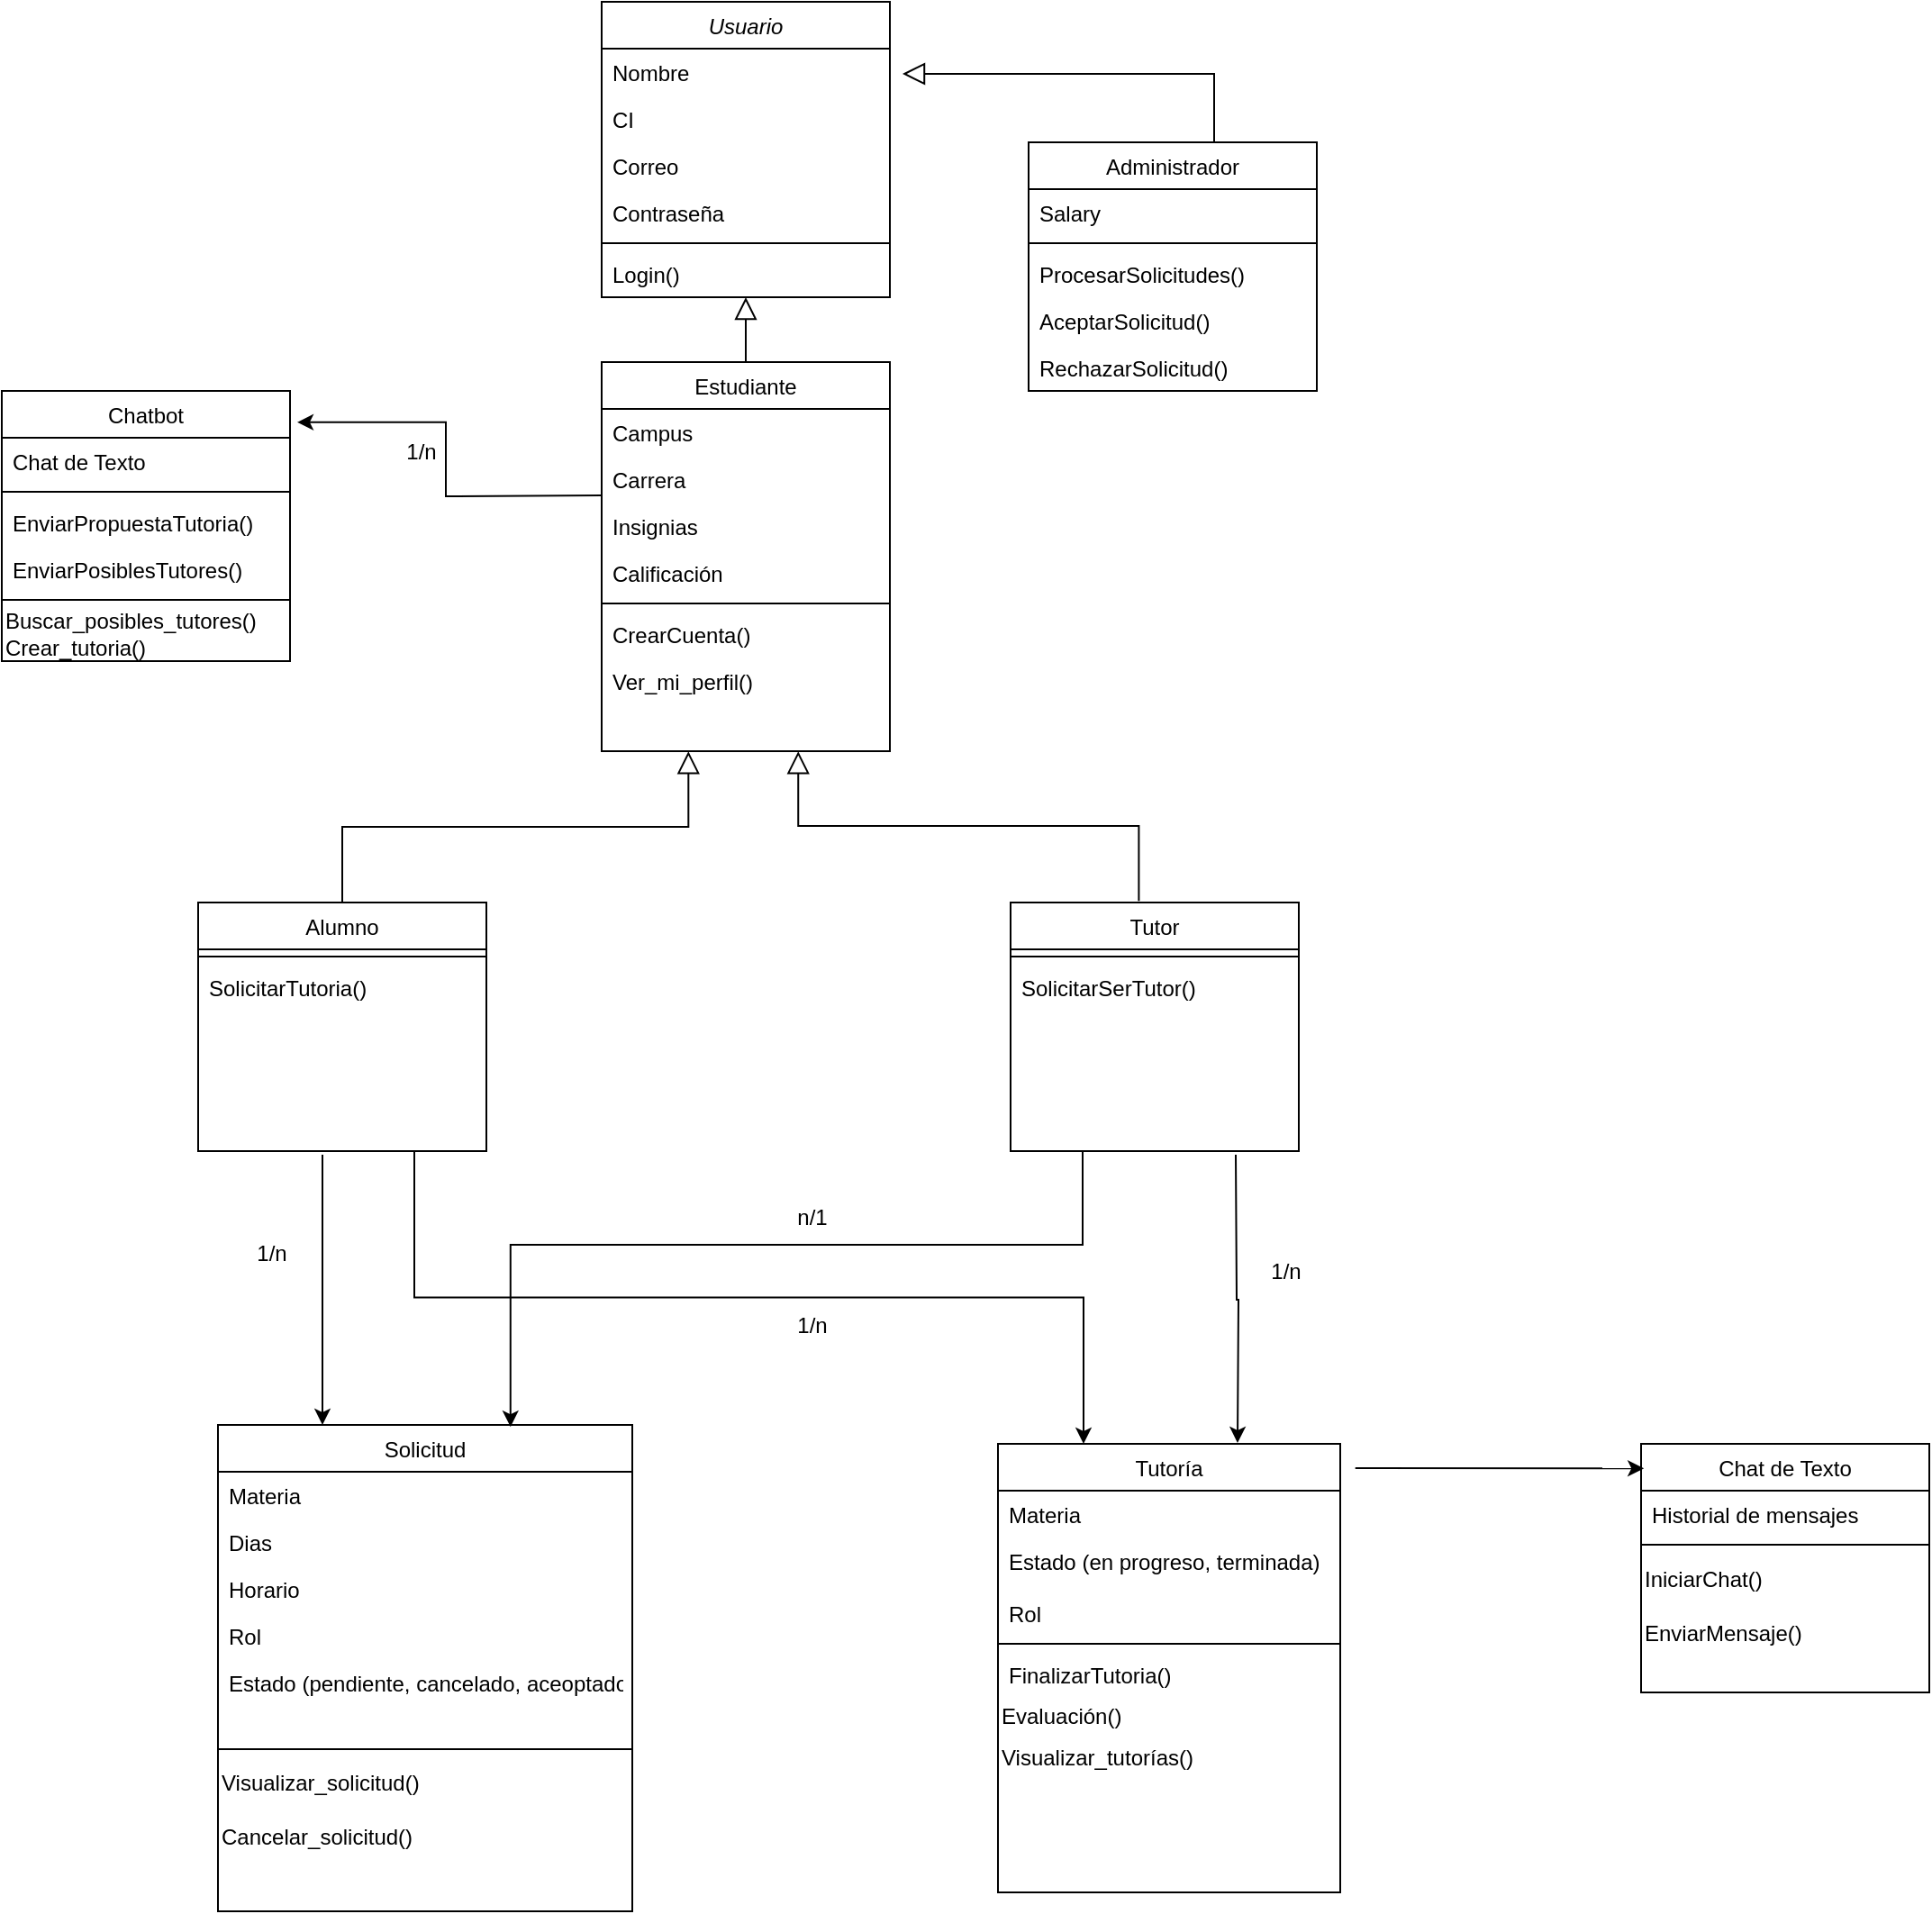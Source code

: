 <mxfile version="22.0.4" type="github">
  <diagram id="C5RBs43oDa-KdzZeNtuy" name="Page-1">
    <mxGraphModel dx="2442" dy="883" grid="0" gridSize="10" guides="1" tooltips="1" connect="1" arrows="1" fold="1" page="1" pageScale="1" pageWidth="827" pageHeight="1169" math="0" shadow="0">
      <root>
        <mxCell id="WIyWlLk6GJQsqaUBKTNV-0" />
        <mxCell id="WIyWlLk6GJQsqaUBKTNV-1" parent="WIyWlLk6GJQsqaUBKTNV-0" />
        <mxCell id="LoxbZ-BBBxb4CLW1c9WT-0" value="Usuario" style="swimlane;fontStyle=2;align=center;verticalAlign=top;childLayout=stackLayout;horizontal=1;startSize=26;horizontalStack=0;resizeParent=1;resizeLast=0;collapsible=1;marginBottom=0;rounded=0;shadow=0;strokeWidth=1;" parent="WIyWlLk6GJQsqaUBKTNV-1" vertex="1">
          <mxGeometry x="-197" width="160" height="164" as="geometry">
            <mxRectangle x="230" y="140" width="160" height="26" as="alternateBounds" />
          </mxGeometry>
        </mxCell>
        <mxCell id="LoxbZ-BBBxb4CLW1c9WT-1" value="Nombre" style="text;align=left;verticalAlign=top;spacingLeft=4;spacingRight=4;overflow=hidden;rotatable=0;points=[[0,0.5],[1,0.5]];portConstraint=eastwest;" parent="LoxbZ-BBBxb4CLW1c9WT-0" vertex="1">
          <mxGeometry y="26" width="160" height="26" as="geometry" />
        </mxCell>
        <mxCell id="LoxbZ-BBBxb4CLW1c9WT-2" value="CI" style="text;align=left;verticalAlign=top;spacingLeft=4;spacingRight=4;overflow=hidden;rotatable=0;points=[[0,0.5],[1,0.5]];portConstraint=eastwest;rounded=0;shadow=0;html=0;" parent="LoxbZ-BBBxb4CLW1c9WT-0" vertex="1">
          <mxGeometry y="52" width="160" height="26" as="geometry" />
        </mxCell>
        <mxCell id="LoxbZ-BBBxb4CLW1c9WT-3" value="Correo" style="text;align=left;verticalAlign=top;spacingLeft=4;spacingRight=4;overflow=hidden;rotatable=0;points=[[0,0.5],[1,0.5]];portConstraint=eastwest;rounded=0;shadow=0;html=0;" parent="LoxbZ-BBBxb4CLW1c9WT-0" vertex="1">
          <mxGeometry y="78" width="160" height="26" as="geometry" />
        </mxCell>
        <mxCell id="LoxbZ-BBBxb4CLW1c9WT-4" value="Contraseña" style="text;align=left;verticalAlign=top;spacingLeft=4;spacingRight=4;overflow=hidden;rotatable=0;points=[[0,0.5],[1,0.5]];portConstraint=eastwest;rounded=0;shadow=0;html=0;" parent="LoxbZ-BBBxb4CLW1c9WT-0" vertex="1">
          <mxGeometry y="104" width="160" height="26" as="geometry" />
        </mxCell>
        <mxCell id="LoxbZ-BBBxb4CLW1c9WT-5" value="" style="line;html=1;strokeWidth=1;align=left;verticalAlign=middle;spacingTop=-1;spacingLeft=3;spacingRight=3;rotatable=0;labelPosition=right;points=[];portConstraint=eastwest;" parent="LoxbZ-BBBxb4CLW1c9WT-0" vertex="1">
          <mxGeometry y="130" width="160" height="8" as="geometry" />
        </mxCell>
        <mxCell id="LoxbZ-BBBxb4CLW1c9WT-6" value="Login()" style="text;align=left;verticalAlign=top;spacingLeft=4;spacingRight=4;overflow=hidden;rotatable=0;points=[[0,0.5],[1,0.5]];portConstraint=eastwest;rounded=0;shadow=0;html=0;" parent="LoxbZ-BBBxb4CLW1c9WT-0" vertex="1">
          <mxGeometry y="138" width="160" height="26" as="geometry" />
        </mxCell>
        <mxCell id="LoxbZ-BBBxb4CLW1c9WT-7" value="Estudiante" style="swimlane;fontStyle=0;align=center;verticalAlign=top;childLayout=stackLayout;horizontal=1;startSize=26;horizontalStack=0;resizeParent=1;resizeLast=0;collapsible=1;marginBottom=0;rounded=0;shadow=0;strokeWidth=1;" parent="WIyWlLk6GJQsqaUBKTNV-1" vertex="1">
          <mxGeometry x="-197" y="200" width="160" height="216" as="geometry">
            <mxRectangle x="130" y="380" width="160" height="26" as="alternateBounds" />
          </mxGeometry>
        </mxCell>
        <mxCell id="LoxbZ-BBBxb4CLW1c9WT-8" value="Campus" style="text;align=left;verticalAlign=top;spacingLeft=4;spacingRight=4;overflow=hidden;rotatable=0;points=[[0,0.5],[1,0.5]];portConstraint=eastwest;" parent="LoxbZ-BBBxb4CLW1c9WT-7" vertex="1">
          <mxGeometry y="26" width="160" height="26" as="geometry" />
        </mxCell>
        <mxCell id="LoxbZ-BBBxb4CLW1c9WT-9" value="Carrera" style="text;align=left;verticalAlign=top;spacingLeft=4;spacingRight=4;overflow=hidden;rotatable=0;points=[[0,0.5],[1,0.5]];portConstraint=eastwest;rounded=0;shadow=0;html=0;" parent="LoxbZ-BBBxb4CLW1c9WT-7" vertex="1">
          <mxGeometry y="52" width="160" height="26" as="geometry" />
        </mxCell>
        <mxCell id="LoxbZ-BBBxb4CLW1c9WT-10" value="Insignias" style="text;align=left;verticalAlign=top;spacingLeft=4;spacingRight=4;overflow=hidden;rotatable=0;points=[[0,0.5],[1,0.5]];portConstraint=eastwest;rounded=0;shadow=0;html=0;" parent="LoxbZ-BBBxb4CLW1c9WT-7" vertex="1">
          <mxGeometry y="78" width="160" height="26" as="geometry" />
        </mxCell>
        <mxCell id="LoxbZ-BBBxb4CLW1c9WT-11" value="Calificación" style="text;align=left;verticalAlign=top;spacingLeft=4;spacingRight=4;overflow=hidden;rotatable=0;points=[[0,0.5],[1,0.5]];portConstraint=eastwest;rounded=0;shadow=0;html=0;" parent="LoxbZ-BBBxb4CLW1c9WT-7" vertex="1">
          <mxGeometry y="104" width="160" height="26" as="geometry" />
        </mxCell>
        <mxCell id="LoxbZ-BBBxb4CLW1c9WT-12" value="" style="line;html=1;strokeWidth=1;align=left;verticalAlign=middle;spacingTop=-1;spacingLeft=3;spacingRight=3;rotatable=0;labelPosition=right;points=[];portConstraint=eastwest;" parent="LoxbZ-BBBxb4CLW1c9WT-7" vertex="1">
          <mxGeometry y="130" width="160" height="8" as="geometry" />
        </mxCell>
        <mxCell id="LoxbZ-BBBxb4CLW1c9WT-13" value="CrearCuenta()" style="text;align=left;verticalAlign=top;spacingLeft=4;spacingRight=4;overflow=hidden;rotatable=0;points=[[0,0.5],[1,0.5]];portConstraint=eastwest;rounded=0;shadow=0;html=0;" parent="LoxbZ-BBBxb4CLW1c9WT-7" vertex="1">
          <mxGeometry y="138" width="160" height="26" as="geometry" />
        </mxCell>
        <mxCell id="LoxbZ-BBBxb4CLW1c9WT-14" value="Ver_mi_perfil()" style="text;align=left;verticalAlign=top;spacingLeft=4;spacingRight=4;overflow=hidden;rotatable=0;points=[[0,0.5],[1,0.5]];portConstraint=eastwest;rounded=0;shadow=0;html=0;" parent="LoxbZ-BBBxb4CLW1c9WT-7" vertex="1">
          <mxGeometry y="164" width="160" height="26" as="geometry" />
        </mxCell>
        <mxCell id="LoxbZ-BBBxb4CLW1c9WT-16" value="" style="endArrow=block;endSize=10;endFill=0;shadow=0;strokeWidth=1;rounded=0;edgeStyle=elbowEdgeStyle;elbow=vertical;exitX=0.5;exitY=0;exitDx=0;exitDy=0;" parent="WIyWlLk6GJQsqaUBKTNV-1" source="LoxbZ-BBBxb4CLW1c9WT-7" target="LoxbZ-BBBxb4CLW1c9WT-6" edge="1">
          <mxGeometry width="160" relative="1" as="geometry">
            <mxPoint x="-277" y="340" as="sourcePoint" />
            <mxPoint x="-207" y="148" as="targetPoint" />
          </mxGeometry>
        </mxCell>
        <mxCell id="LoxbZ-BBBxb4CLW1c9WT-17" value="Administrador" style="swimlane;fontStyle=0;align=center;verticalAlign=top;childLayout=stackLayout;horizontal=1;startSize=26;horizontalStack=0;resizeParent=1;resizeLast=0;collapsible=1;marginBottom=0;rounded=0;shadow=0;strokeWidth=1;" parent="WIyWlLk6GJQsqaUBKTNV-1" vertex="1">
          <mxGeometry x="40" y="78" width="160" height="138" as="geometry">
            <mxRectangle x="340" y="380" width="170" height="26" as="alternateBounds" />
          </mxGeometry>
        </mxCell>
        <mxCell id="LoxbZ-BBBxb4CLW1c9WT-18" value="Salary" style="text;align=left;verticalAlign=top;spacingLeft=4;spacingRight=4;overflow=hidden;rotatable=0;points=[[0,0.5],[1,0.5]];portConstraint=eastwest;" parent="LoxbZ-BBBxb4CLW1c9WT-17" vertex="1">
          <mxGeometry y="26" width="160" height="26" as="geometry" />
        </mxCell>
        <mxCell id="LoxbZ-BBBxb4CLW1c9WT-19" value="" style="line;html=1;strokeWidth=1;align=left;verticalAlign=middle;spacingTop=-1;spacingLeft=3;spacingRight=3;rotatable=0;labelPosition=right;points=[];portConstraint=eastwest;" parent="LoxbZ-BBBxb4CLW1c9WT-17" vertex="1">
          <mxGeometry y="52" width="160" height="8" as="geometry" />
        </mxCell>
        <mxCell id="LoxbZ-BBBxb4CLW1c9WT-20" value="ProcesarSolicitudes()" style="text;align=left;verticalAlign=top;spacingLeft=4;spacingRight=4;overflow=hidden;rotatable=0;points=[[0,0.5],[1,0.5]];portConstraint=eastwest;" parent="LoxbZ-BBBxb4CLW1c9WT-17" vertex="1">
          <mxGeometry y="60" width="160" height="26" as="geometry" />
        </mxCell>
        <mxCell id="LoxbZ-BBBxb4CLW1c9WT-21" value="AceptarSolicitud()" style="text;align=left;verticalAlign=top;spacingLeft=4;spacingRight=4;overflow=hidden;rotatable=0;points=[[0,0.5],[1,0.5]];portConstraint=eastwest;" parent="LoxbZ-BBBxb4CLW1c9WT-17" vertex="1">
          <mxGeometry y="86" width="160" height="26" as="geometry" />
        </mxCell>
        <mxCell id="LoxbZ-BBBxb4CLW1c9WT-22" value="RechazarSolicitud()" style="text;align=left;verticalAlign=top;spacingLeft=4;spacingRight=4;overflow=hidden;rotatable=0;points=[[0,0.5],[1,0.5]];portConstraint=eastwest;" parent="LoxbZ-BBBxb4CLW1c9WT-17" vertex="1">
          <mxGeometry y="112" width="160" height="26" as="geometry" />
        </mxCell>
        <mxCell id="LoxbZ-BBBxb4CLW1c9WT-23" value="" style="endArrow=block;endSize=10;endFill=0;shadow=0;strokeWidth=1;rounded=0;edgeStyle=elbowEdgeStyle;elbow=vertical;" parent="WIyWlLk6GJQsqaUBKTNV-1" source="LoxbZ-BBBxb4CLW1c9WT-17" edge="1">
          <mxGeometry width="160" relative="1" as="geometry">
            <mxPoint x="-187" y="363" as="sourcePoint" />
            <mxPoint x="-30" y="40" as="targetPoint" />
            <Array as="points">
              <mxPoint x="143" y="40" />
            </Array>
          </mxGeometry>
        </mxCell>
        <mxCell id="LoxbZ-BBBxb4CLW1c9WT-24" value="Alumno" style="swimlane;fontStyle=0;align=center;verticalAlign=top;childLayout=stackLayout;horizontal=1;startSize=26;horizontalStack=0;resizeParent=1;resizeLast=0;collapsible=1;marginBottom=0;rounded=0;shadow=0;strokeWidth=1;" parent="WIyWlLk6GJQsqaUBKTNV-1" vertex="1">
          <mxGeometry x="-421" y="500" width="160" height="138" as="geometry">
            <mxRectangle x="130" y="380" width="160" height="26" as="alternateBounds" />
          </mxGeometry>
        </mxCell>
        <mxCell id="LoxbZ-BBBxb4CLW1c9WT-25" value="" style="line;html=1;strokeWidth=1;align=left;verticalAlign=middle;spacingTop=-1;spacingLeft=3;spacingRight=3;rotatable=0;labelPosition=right;points=[];portConstraint=eastwest;" parent="LoxbZ-BBBxb4CLW1c9WT-24" vertex="1">
          <mxGeometry y="26" width="160" height="8" as="geometry" />
        </mxCell>
        <mxCell id="LoxbZ-BBBxb4CLW1c9WT-26" value="SolicitarTutoria()" style="text;align=left;verticalAlign=top;spacingLeft=4;spacingRight=4;overflow=hidden;rotatable=0;points=[[0,0.5],[1,0.5]];portConstraint=eastwest;fontStyle=0" parent="LoxbZ-BBBxb4CLW1c9WT-24" vertex="1">
          <mxGeometry y="34" width="160" height="26" as="geometry" />
        </mxCell>
        <mxCell id="LoxbZ-BBBxb4CLW1c9WT-28" value="Tutor" style="swimlane;fontStyle=0;align=center;verticalAlign=top;childLayout=stackLayout;horizontal=1;startSize=26;horizontalStack=0;resizeParent=1;resizeLast=0;collapsible=1;marginBottom=0;rounded=0;shadow=0;strokeWidth=1;" parent="WIyWlLk6GJQsqaUBKTNV-1" vertex="1">
          <mxGeometry x="30" y="500" width="160" height="138" as="geometry">
            <mxRectangle x="130" y="380" width="160" height="26" as="alternateBounds" />
          </mxGeometry>
        </mxCell>
        <mxCell id="LoxbZ-BBBxb4CLW1c9WT-29" value="" style="line;html=1;strokeWidth=1;align=left;verticalAlign=middle;spacingTop=-1;spacingLeft=3;spacingRight=3;rotatable=0;labelPosition=right;points=[];portConstraint=eastwest;" parent="LoxbZ-BBBxb4CLW1c9WT-28" vertex="1">
          <mxGeometry y="26" width="160" height="8" as="geometry" />
        </mxCell>
        <mxCell id="LoxbZ-BBBxb4CLW1c9WT-30" value="SolicitarSerTutor()" style="text;align=left;verticalAlign=top;spacingLeft=4;spacingRight=4;overflow=hidden;rotatable=0;points=[[0,0.5],[1,0.5]];portConstraint=eastwest;" parent="LoxbZ-BBBxb4CLW1c9WT-28" vertex="1">
          <mxGeometry y="34" width="160" height="26" as="geometry" />
        </mxCell>
        <mxCell id="LoxbZ-BBBxb4CLW1c9WT-31" value="Tutoría" style="swimlane;fontStyle=0;align=center;verticalAlign=top;childLayout=stackLayout;horizontal=1;startSize=26;horizontalStack=0;resizeParent=1;resizeLast=0;collapsible=1;marginBottom=0;rounded=0;shadow=0;strokeWidth=1;" parent="WIyWlLk6GJQsqaUBKTNV-1" vertex="1">
          <mxGeometry x="23" y="800.5" width="190" height="249" as="geometry">
            <mxRectangle x="340" y="380" width="170" height="26" as="alternateBounds" />
          </mxGeometry>
        </mxCell>
        <mxCell id="LoxbZ-BBBxb4CLW1c9WT-32" value="Materia" style="text;align=left;verticalAlign=top;spacingLeft=4;spacingRight=4;overflow=hidden;rotatable=0;points=[[0,0.5],[1,0.5]];portConstraint=eastwest;" parent="LoxbZ-BBBxb4CLW1c9WT-31" vertex="1">
          <mxGeometry y="26" width="190" height="26" as="geometry" />
        </mxCell>
        <mxCell id="LoxbZ-BBBxb4CLW1c9WT-33" value="Estado (en progreso, terminada)" style="text;align=left;verticalAlign=top;spacingLeft=4;spacingRight=4;overflow=hidden;rotatable=0;points=[[0,0.5],[1,0.5]];portConstraint=eastwest;" parent="LoxbZ-BBBxb4CLW1c9WT-31" vertex="1">
          <mxGeometry y="52" width="190" height="29" as="geometry" />
        </mxCell>
        <mxCell id="LoxbZ-BBBxb4CLW1c9WT-34" value="Rol" style="text;align=left;verticalAlign=top;spacingLeft=4;spacingRight=4;overflow=hidden;rotatable=0;points=[[0,0.5],[1,0.5]];portConstraint=eastwest;" parent="LoxbZ-BBBxb4CLW1c9WT-31" vertex="1">
          <mxGeometry y="81" width="190" height="26" as="geometry" />
        </mxCell>
        <mxCell id="LoxbZ-BBBxb4CLW1c9WT-35" value="" style="line;html=1;strokeWidth=1;align=left;verticalAlign=middle;spacingTop=-1;spacingLeft=3;spacingRight=3;rotatable=0;labelPosition=right;points=[];portConstraint=eastwest;" parent="LoxbZ-BBBxb4CLW1c9WT-31" vertex="1">
          <mxGeometry y="107" width="190" height="8" as="geometry" />
        </mxCell>
        <mxCell id="LoxbZ-BBBxb4CLW1c9WT-36" value="FinalizarTutoria()" style="text;align=left;verticalAlign=top;spacingLeft=4;spacingRight=4;overflow=hidden;rotatable=0;points=[[0,0.5],[1,0.5]];portConstraint=eastwest;" parent="LoxbZ-BBBxb4CLW1c9WT-31" vertex="1">
          <mxGeometry y="115" width="190" height="22" as="geometry" />
        </mxCell>
        <mxCell id="LoxbZ-BBBxb4CLW1c9WT-37" value="&lt;span style=&quot;color: rgb(0, 0, 0); font-family: Helvetica; font-size: 12px; font-style: normal; font-variant-ligatures: normal; font-variant-caps: normal; font-weight: 400; letter-spacing: normal; orphans: 2; text-align: center; text-indent: 0px; text-transform: none; widows: 2; word-spacing: 0px; -webkit-text-stroke-width: 0px; background-color: rgb(255, 255, 255); text-decoration-thickness: initial; text-decoration-style: initial; text-decoration-color: initial; float: none; display: inline !important;&quot;&gt;Evaluación()&lt;/span&gt;" style="text;whiteSpace=wrap;html=1;" parent="LoxbZ-BBBxb4CLW1c9WT-31" vertex="1">
          <mxGeometry y="137" width="190" height="23" as="geometry" />
        </mxCell>
        <mxCell id="LoxbZ-BBBxb4CLW1c9WT-38" value="Visualizar_tutorías()" style="text;whiteSpace=wrap;html=1;" parent="LoxbZ-BBBxb4CLW1c9WT-31" vertex="1">
          <mxGeometry y="160" width="190" height="20" as="geometry" />
        </mxCell>
        <mxCell id="LoxbZ-BBBxb4CLW1c9WT-39" value="" style="endArrow=block;endSize=10;endFill=0;shadow=0;strokeWidth=1;rounded=0;edgeStyle=elbowEdgeStyle;elbow=vertical;exitX=0.5;exitY=0;exitDx=0;exitDy=0;entryX=0.301;entryY=1.003;entryDx=0;entryDy=0;entryPerimeter=0;" parent="WIyWlLk6GJQsqaUBKTNV-1" source="LoxbZ-BBBxb4CLW1c9WT-24" edge="1">
          <mxGeometry width="160" relative="1" as="geometry">
            <mxPoint x="-349" y="408" as="sourcePoint" />
            <mxPoint x="-148.84" y="416.078" as="targetPoint" />
            <Array as="points" />
          </mxGeometry>
        </mxCell>
        <mxCell id="LoxbZ-BBBxb4CLW1c9WT-40" value="" style="endArrow=block;endSize=10;endFill=0;shadow=0;strokeWidth=1;rounded=0;edgeStyle=elbowEdgeStyle;elbow=vertical;exitX=0.445;exitY=-0.006;exitDx=0;exitDy=0;exitPerimeter=0;entryX=0.682;entryY=1.003;entryDx=0;entryDy=0;entryPerimeter=0;" parent="WIyWlLk6GJQsqaUBKTNV-1" source="LoxbZ-BBBxb4CLW1c9WT-28" edge="1">
          <mxGeometry width="160" relative="1" as="geometry">
            <mxPoint x="-257" y="410" as="sourcePoint" />
            <mxPoint x="-87.88" y="416.078" as="targetPoint" />
          </mxGeometry>
        </mxCell>
        <mxCell id="LoxbZ-BBBxb4CLW1c9WT-41" value="Chatbot" style="swimlane;fontStyle=0;align=center;verticalAlign=top;childLayout=stackLayout;horizontal=1;startSize=26;horizontalStack=0;resizeParent=1;resizeLast=0;collapsible=1;marginBottom=0;rounded=0;shadow=0;strokeWidth=1;" parent="WIyWlLk6GJQsqaUBKTNV-1" vertex="1">
          <mxGeometry x="-530" y="216" width="160" height="150" as="geometry">
            <mxRectangle x="340" y="380" width="170" height="26" as="alternateBounds" />
          </mxGeometry>
        </mxCell>
        <mxCell id="LoxbZ-BBBxb4CLW1c9WT-42" value="Chat de Texto" style="text;align=left;verticalAlign=top;spacingLeft=4;spacingRight=4;overflow=hidden;rotatable=0;points=[[0,0.5],[1,0.5]];portConstraint=eastwest;" parent="LoxbZ-BBBxb4CLW1c9WT-41" vertex="1">
          <mxGeometry y="26" width="160" height="26" as="geometry" />
        </mxCell>
        <mxCell id="LoxbZ-BBBxb4CLW1c9WT-43" value="" style="line;html=1;strokeWidth=1;align=left;verticalAlign=middle;spacingTop=-1;spacingLeft=3;spacingRight=3;rotatable=0;labelPosition=right;points=[];portConstraint=eastwest;" parent="LoxbZ-BBBxb4CLW1c9WT-41" vertex="1">
          <mxGeometry y="52" width="160" height="8" as="geometry" />
        </mxCell>
        <mxCell id="LoxbZ-BBBxb4CLW1c9WT-44" value="EnviarPropuestaTutoria()" style="text;align=left;verticalAlign=top;spacingLeft=4;spacingRight=4;overflow=hidden;rotatable=0;points=[[0,0.5],[1,0.5]];portConstraint=eastwest;" parent="LoxbZ-BBBxb4CLW1c9WT-41" vertex="1">
          <mxGeometry y="60" width="160" height="26" as="geometry" />
        </mxCell>
        <mxCell id="LoxbZ-BBBxb4CLW1c9WT-45" value="EnviarPosiblesTutores()" style="text;align=left;verticalAlign=top;spacingLeft=4;spacingRight=4;overflow=hidden;rotatable=0;points=[[0,0.5],[1,0.5]];portConstraint=eastwest;" parent="LoxbZ-BBBxb4CLW1c9WT-41" vertex="1">
          <mxGeometry y="86" width="160" height="26" as="geometry" />
        </mxCell>
        <mxCell id="LoxbZ-BBBxb4CLW1c9WT-46" value="" style="line;html=1;strokeWidth=1;align=left;verticalAlign=middle;spacingTop=-1;spacingLeft=3;spacingRight=3;rotatable=0;labelPosition=right;points=[];portConstraint=eastwest;" parent="LoxbZ-BBBxb4CLW1c9WT-41" vertex="1">
          <mxGeometry y="112" width="160" height="8" as="geometry" />
        </mxCell>
        <mxCell id="LoxbZ-BBBxb4CLW1c9WT-47" value="Buscar_posibles_tutores()&lt;br&gt;Crear_tutoria()" style="text;html=1;strokeColor=none;fillColor=none;align=left;verticalAlign=middle;whiteSpace=wrap;rounded=0;" parent="LoxbZ-BBBxb4CLW1c9WT-41" vertex="1">
          <mxGeometry y="120" width="160" height="30" as="geometry" />
        </mxCell>
        <mxCell id="LoxbZ-BBBxb4CLW1c9WT-48" value="Chat de Texto" style="swimlane;fontStyle=0;align=center;verticalAlign=top;childLayout=stackLayout;horizontal=1;startSize=26;horizontalStack=0;resizeParent=1;resizeLast=0;collapsible=1;marginBottom=0;rounded=0;shadow=0;strokeWidth=1;" parent="WIyWlLk6GJQsqaUBKTNV-1" vertex="1">
          <mxGeometry x="380" y="800.5" width="160" height="138" as="geometry">
            <mxRectangle x="340" y="380" width="170" height="26" as="alternateBounds" />
          </mxGeometry>
        </mxCell>
        <mxCell id="LoxbZ-BBBxb4CLW1c9WT-49" value="Historial de mensajes" style="text;align=left;verticalAlign=top;spacingLeft=4;spacingRight=4;overflow=hidden;rotatable=0;points=[[0,0.5],[1,0.5]];portConstraint=eastwest;" parent="LoxbZ-BBBxb4CLW1c9WT-48" vertex="1">
          <mxGeometry y="26" width="160" height="26" as="geometry" />
        </mxCell>
        <mxCell id="LoxbZ-BBBxb4CLW1c9WT-50" value="" style="line;html=1;strokeWidth=1;align=left;verticalAlign=middle;spacingTop=-1;spacingLeft=3;spacingRight=3;rotatable=0;labelPosition=right;points=[];portConstraint=eastwest;" parent="LoxbZ-BBBxb4CLW1c9WT-48" vertex="1">
          <mxGeometry y="52" width="160" height="8" as="geometry" />
        </mxCell>
        <mxCell id="LoxbZ-BBBxb4CLW1c9WT-51" value="IniciarChat()" style="text;html=1;strokeColor=none;fillColor=none;align=left;verticalAlign=middle;whiteSpace=wrap;rounded=0;" parent="LoxbZ-BBBxb4CLW1c9WT-48" vertex="1">
          <mxGeometry y="60" width="160" height="30" as="geometry" />
        </mxCell>
        <mxCell id="LoxbZ-BBBxb4CLW1c9WT-52" value="EnviarMensaje()" style="text;html=1;strokeColor=none;fillColor=none;align=left;verticalAlign=middle;whiteSpace=wrap;rounded=0;" parent="LoxbZ-BBBxb4CLW1c9WT-48" vertex="1">
          <mxGeometry y="90" width="160" height="30" as="geometry" />
        </mxCell>
        <mxCell id="LoxbZ-BBBxb4CLW1c9WT-53" value="" style="endArrow=classic;html=1;rounded=0;exitX=1.044;exitY=0.054;exitDx=0;exitDy=0;entryX=0.01;entryY=0.099;entryDx=0;entryDy=0;entryPerimeter=0;exitPerimeter=0;" parent="WIyWlLk6GJQsqaUBKTNV-1" source="LoxbZ-BBBxb4CLW1c9WT-31" target="LoxbZ-BBBxb4CLW1c9WT-48" edge="1">
          <mxGeometry width="50" height="50" relative="1" as="geometry">
            <mxPoint x="193" y="914" as="sourcePoint" />
            <mxPoint x="243" y="864" as="targetPoint" />
          </mxGeometry>
        </mxCell>
        <mxCell id="LoxbZ-BBBxb4CLW1c9WT-54" value="Solicitud" style="swimlane;fontStyle=0;align=center;verticalAlign=top;childLayout=stackLayout;horizontal=1;startSize=26;horizontalStack=0;resizeParent=1;resizeLast=0;collapsible=1;marginBottom=0;rounded=0;shadow=0;strokeWidth=1;" parent="WIyWlLk6GJQsqaUBKTNV-1" vertex="1">
          <mxGeometry x="-410" y="790" width="230" height="270" as="geometry">
            <mxRectangle x="340" y="380" width="170" height="26" as="alternateBounds" />
          </mxGeometry>
        </mxCell>
        <mxCell id="LoxbZ-BBBxb4CLW1c9WT-55" value="Materia" style="text;align=left;verticalAlign=top;spacingLeft=4;spacingRight=4;overflow=hidden;rotatable=0;points=[[0,0.5],[1,0.5]];portConstraint=eastwest;" parent="LoxbZ-BBBxb4CLW1c9WT-54" vertex="1">
          <mxGeometry y="26" width="230" height="26" as="geometry" />
        </mxCell>
        <mxCell id="LoxbZ-BBBxb4CLW1c9WT-56" value="Dias" style="text;align=left;verticalAlign=top;spacingLeft=4;spacingRight=4;overflow=hidden;rotatable=0;points=[[0,0.5],[1,0.5]];portConstraint=eastwest;" parent="LoxbZ-BBBxb4CLW1c9WT-54" vertex="1">
          <mxGeometry y="52" width="230" height="26" as="geometry" />
        </mxCell>
        <mxCell id="LoxbZ-BBBxb4CLW1c9WT-57" value="Horario" style="text;align=left;verticalAlign=top;spacingLeft=4;spacingRight=4;overflow=hidden;rotatable=0;points=[[0,0.5],[1,0.5]];portConstraint=eastwest;" parent="LoxbZ-BBBxb4CLW1c9WT-54" vertex="1">
          <mxGeometry y="78" width="230" height="26" as="geometry" />
        </mxCell>
        <mxCell id="LoxbZ-BBBxb4CLW1c9WT-58" value="Rol" style="text;align=left;verticalAlign=top;spacingLeft=4;spacingRight=4;overflow=hidden;rotatable=0;points=[[0,0.5],[1,0.5]];portConstraint=eastwest;" parent="LoxbZ-BBBxb4CLW1c9WT-54" vertex="1">
          <mxGeometry y="104" width="230" height="26" as="geometry" />
        </mxCell>
        <mxCell id="LoxbZ-BBBxb4CLW1c9WT-59" value="Estado (pendiente, cancelado, aceoptado)" style="text;align=left;verticalAlign=top;spacingLeft=4;spacingRight=4;overflow=hidden;rotatable=0;points=[[0,0.5],[1,0.5]];portConstraint=eastwest;" parent="LoxbZ-BBBxb4CLW1c9WT-54" vertex="1">
          <mxGeometry y="130" width="230" height="46" as="geometry" />
        </mxCell>
        <mxCell id="LoxbZ-BBBxb4CLW1c9WT-60" value="" style="line;html=1;strokeWidth=1;align=left;verticalAlign=middle;spacingTop=-1;spacingLeft=3;spacingRight=3;rotatable=0;labelPosition=right;points=[];portConstraint=eastwest;" parent="LoxbZ-BBBxb4CLW1c9WT-54" vertex="1">
          <mxGeometry y="176" width="230" height="8" as="geometry" />
        </mxCell>
        <mxCell id="LoxbZ-BBBxb4CLW1c9WT-61" value="Visualizar_solicitud()" style="text;html=1;strokeColor=none;fillColor=none;align=left;verticalAlign=middle;whiteSpace=wrap;rounded=0;" parent="LoxbZ-BBBxb4CLW1c9WT-54" vertex="1">
          <mxGeometry y="184" width="230" height="30" as="geometry" />
        </mxCell>
        <mxCell id="c9Z6ZMW4_ZhZTcx_s8q3-0" value="Cancelar_solicitud()" style="text;html=1;strokeColor=none;fillColor=none;align=left;verticalAlign=middle;whiteSpace=wrap;rounded=0;" vertex="1" parent="LoxbZ-BBBxb4CLW1c9WT-54">
          <mxGeometry y="214" width="230" height="30" as="geometry" />
        </mxCell>
        <mxCell id="LoxbZ-BBBxb4CLW1c9WT-62" style="edgeStyle=orthogonalEdgeStyle;rounded=0;orthogonalLoop=1;jettySize=auto;html=1;exitX=0.25;exitY=1;exitDx=0;exitDy=0;entryX=0.706;entryY=0.004;entryDx=0;entryDy=0;entryPerimeter=0;" parent="WIyWlLk6GJQsqaUBKTNV-1" source="LoxbZ-BBBxb4CLW1c9WT-28" target="LoxbZ-BBBxb4CLW1c9WT-54" edge="1">
          <mxGeometry relative="1" as="geometry">
            <Array as="points">
              <mxPoint x="70" y="690" />
              <mxPoint x="-248" y="690" />
            </Array>
          </mxGeometry>
        </mxCell>
        <mxCell id="LoxbZ-BBBxb4CLW1c9WT-69" style="edgeStyle=orthogonalEdgeStyle;rounded=0;orthogonalLoop=1;jettySize=auto;html=1;exitX=0.75;exitY=1;exitDx=0;exitDy=0;entryX=0.25;entryY=0;entryDx=0;entryDy=0;" parent="WIyWlLk6GJQsqaUBKTNV-1" source="LoxbZ-BBBxb4CLW1c9WT-24" target="LoxbZ-BBBxb4CLW1c9WT-31" edge="1">
          <mxGeometry relative="1" as="geometry">
            <mxPoint x="-205" y="598" as="sourcePoint" />
            <mxPoint x="-156" y="622" as="targetPoint" />
          </mxGeometry>
        </mxCell>
        <mxCell id="LoxbZ-BBBxb4CLW1c9WT-70" style="edgeStyle=orthogonalEdgeStyle;rounded=0;orthogonalLoop=1;jettySize=auto;html=1;" parent="WIyWlLk6GJQsqaUBKTNV-1" edge="1">
          <mxGeometry relative="1" as="geometry">
            <mxPoint x="155" y="640" as="sourcePoint" />
            <mxPoint x="156" y="800" as="targetPoint" />
          </mxGeometry>
        </mxCell>
        <mxCell id="LoxbZ-BBBxb4CLW1c9WT-71" value="n/1" style="text;html=1;strokeColor=none;fillColor=none;align=center;verticalAlign=middle;whiteSpace=wrap;rounded=0;" parent="WIyWlLk6GJQsqaUBKTNV-1" vertex="1">
          <mxGeometry x="-110" y="660" width="60" height="30" as="geometry" />
        </mxCell>
        <mxCell id="LoxbZ-BBBxb4CLW1c9WT-72" value="1/n" style="text;html=1;strokeColor=none;fillColor=none;align=center;verticalAlign=middle;whiteSpace=wrap;rounded=0;" parent="WIyWlLk6GJQsqaUBKTNV-1" vertex="1">
          <mxGeometry x="-110" y="720" width="60" height="30" as="geometry" />
        </mxCell>
        <mxCell id="LoxbZ-BBBxb4CLW1c9WT-74" style="edgeStyle=orthogonalEdgeStyle;rounded=0;orthogonalLoop=1;jettySize=auto;html=1;entryX=1.025;entryY=0.116;entryDx=0;entryDy=0;entryPerimeter=0;" parent="WIyWlLk6GJQsqaUBKTNV-1" target="LoxbZ-BBBxb4CLW1c9WT-41" edge="1">
          <mxGeometry relative="1" as="geometry">
            <mxPoint x="-197" y="274" as="sourcePoint" />
            <mxPoint x="-568" y="274" as="targetPoint" />
          </mxGeometry>
        </mxCell>
        <mxCell id="LoxbZ-BBBxb4CLW1c9WT-75" value="1/n" style="text;html=1;strokeColor=none;fillColor=none;align=center;verticalAlign=middle;whiteSpace=wrap;rounded=0;" parent="WIyWlLk6GJQsqaUBKTNV-1" vertex="1">
          <mxGeometry x="-327" y="235" width="60" height="30" as="geometry" />
        </mxCell>
        <mxCell id="LoxbZ-BBBxb4CLW1c9WT-27" style="edgeStyle=orthogonalEdgeStyle;rounded=0;orthogonalLoop=1;jettySize=auto;html=1;" parent="WIyWlLk6GJQsqaUBKTNV-1" edge="1">
          <mxGeometry relative="1" as="geometry">
            <mxPoint x="-352" y="640" as="sourcePoint" />
            <mxPoint x="-352" y="790" as="targetPoint" />
          </mxGeometry>
        </mxCell>
        <mxCell id="LoxbZ-BBBxb4CLW1c9WT-78" value="1/n" style="text;html=1;strokeColor=none;fillColor=none;align=center;verticalAlign=middle;whiteSpace=wrap;rounded=0;" parent="WIyWlLk6GJQsqaUBKTNV-1" vertex="1">
          <mxGeometry x="153" y="690" width="60" height="30" as="geometry" />
        </mxCell>
        <mxCell id="LoxbZ-BBBxb4CLW1c9WT-79" value="1/n" style="text;html=1;strokeColor=none;fillColor=none;align=center;verticalAlign=middle;whiteSpace=wrap;rounded=0;" parent="WIyWlLk6GJQsqaUBKTNV-1" vertex="1">
          <mxGeometry x="-410" y="680" width="60" height="30" as="geometry" />
        </mxCell>
      </root>
    </mxGraphModel>
  </diagram>
</mxfile>
